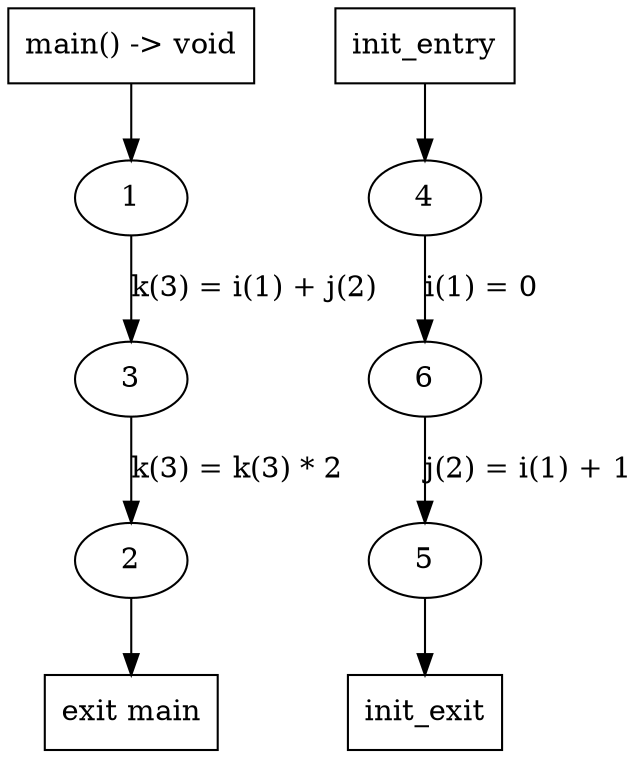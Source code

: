 digraph CFG {
 1 -> 3 [label="k(3) = i(1) + j(2)"];
 3 -> 2 [label="k(3) = k(3) * 2"];
 4 -> 6 [label="i(1) = 0"];
 6 -> 5 [label="j(2) = i(1) + 1"];
  entry_main [shape=box,label="main() -> void"];
  exit_main [shape=box,label="exit main"];
  entry_main -> 1;
  2 -> exit_main;
  init_entry [shape=box];
  init_exit [shape=box];
  init_entry -> 4;
  5 -> init_exit;
}
